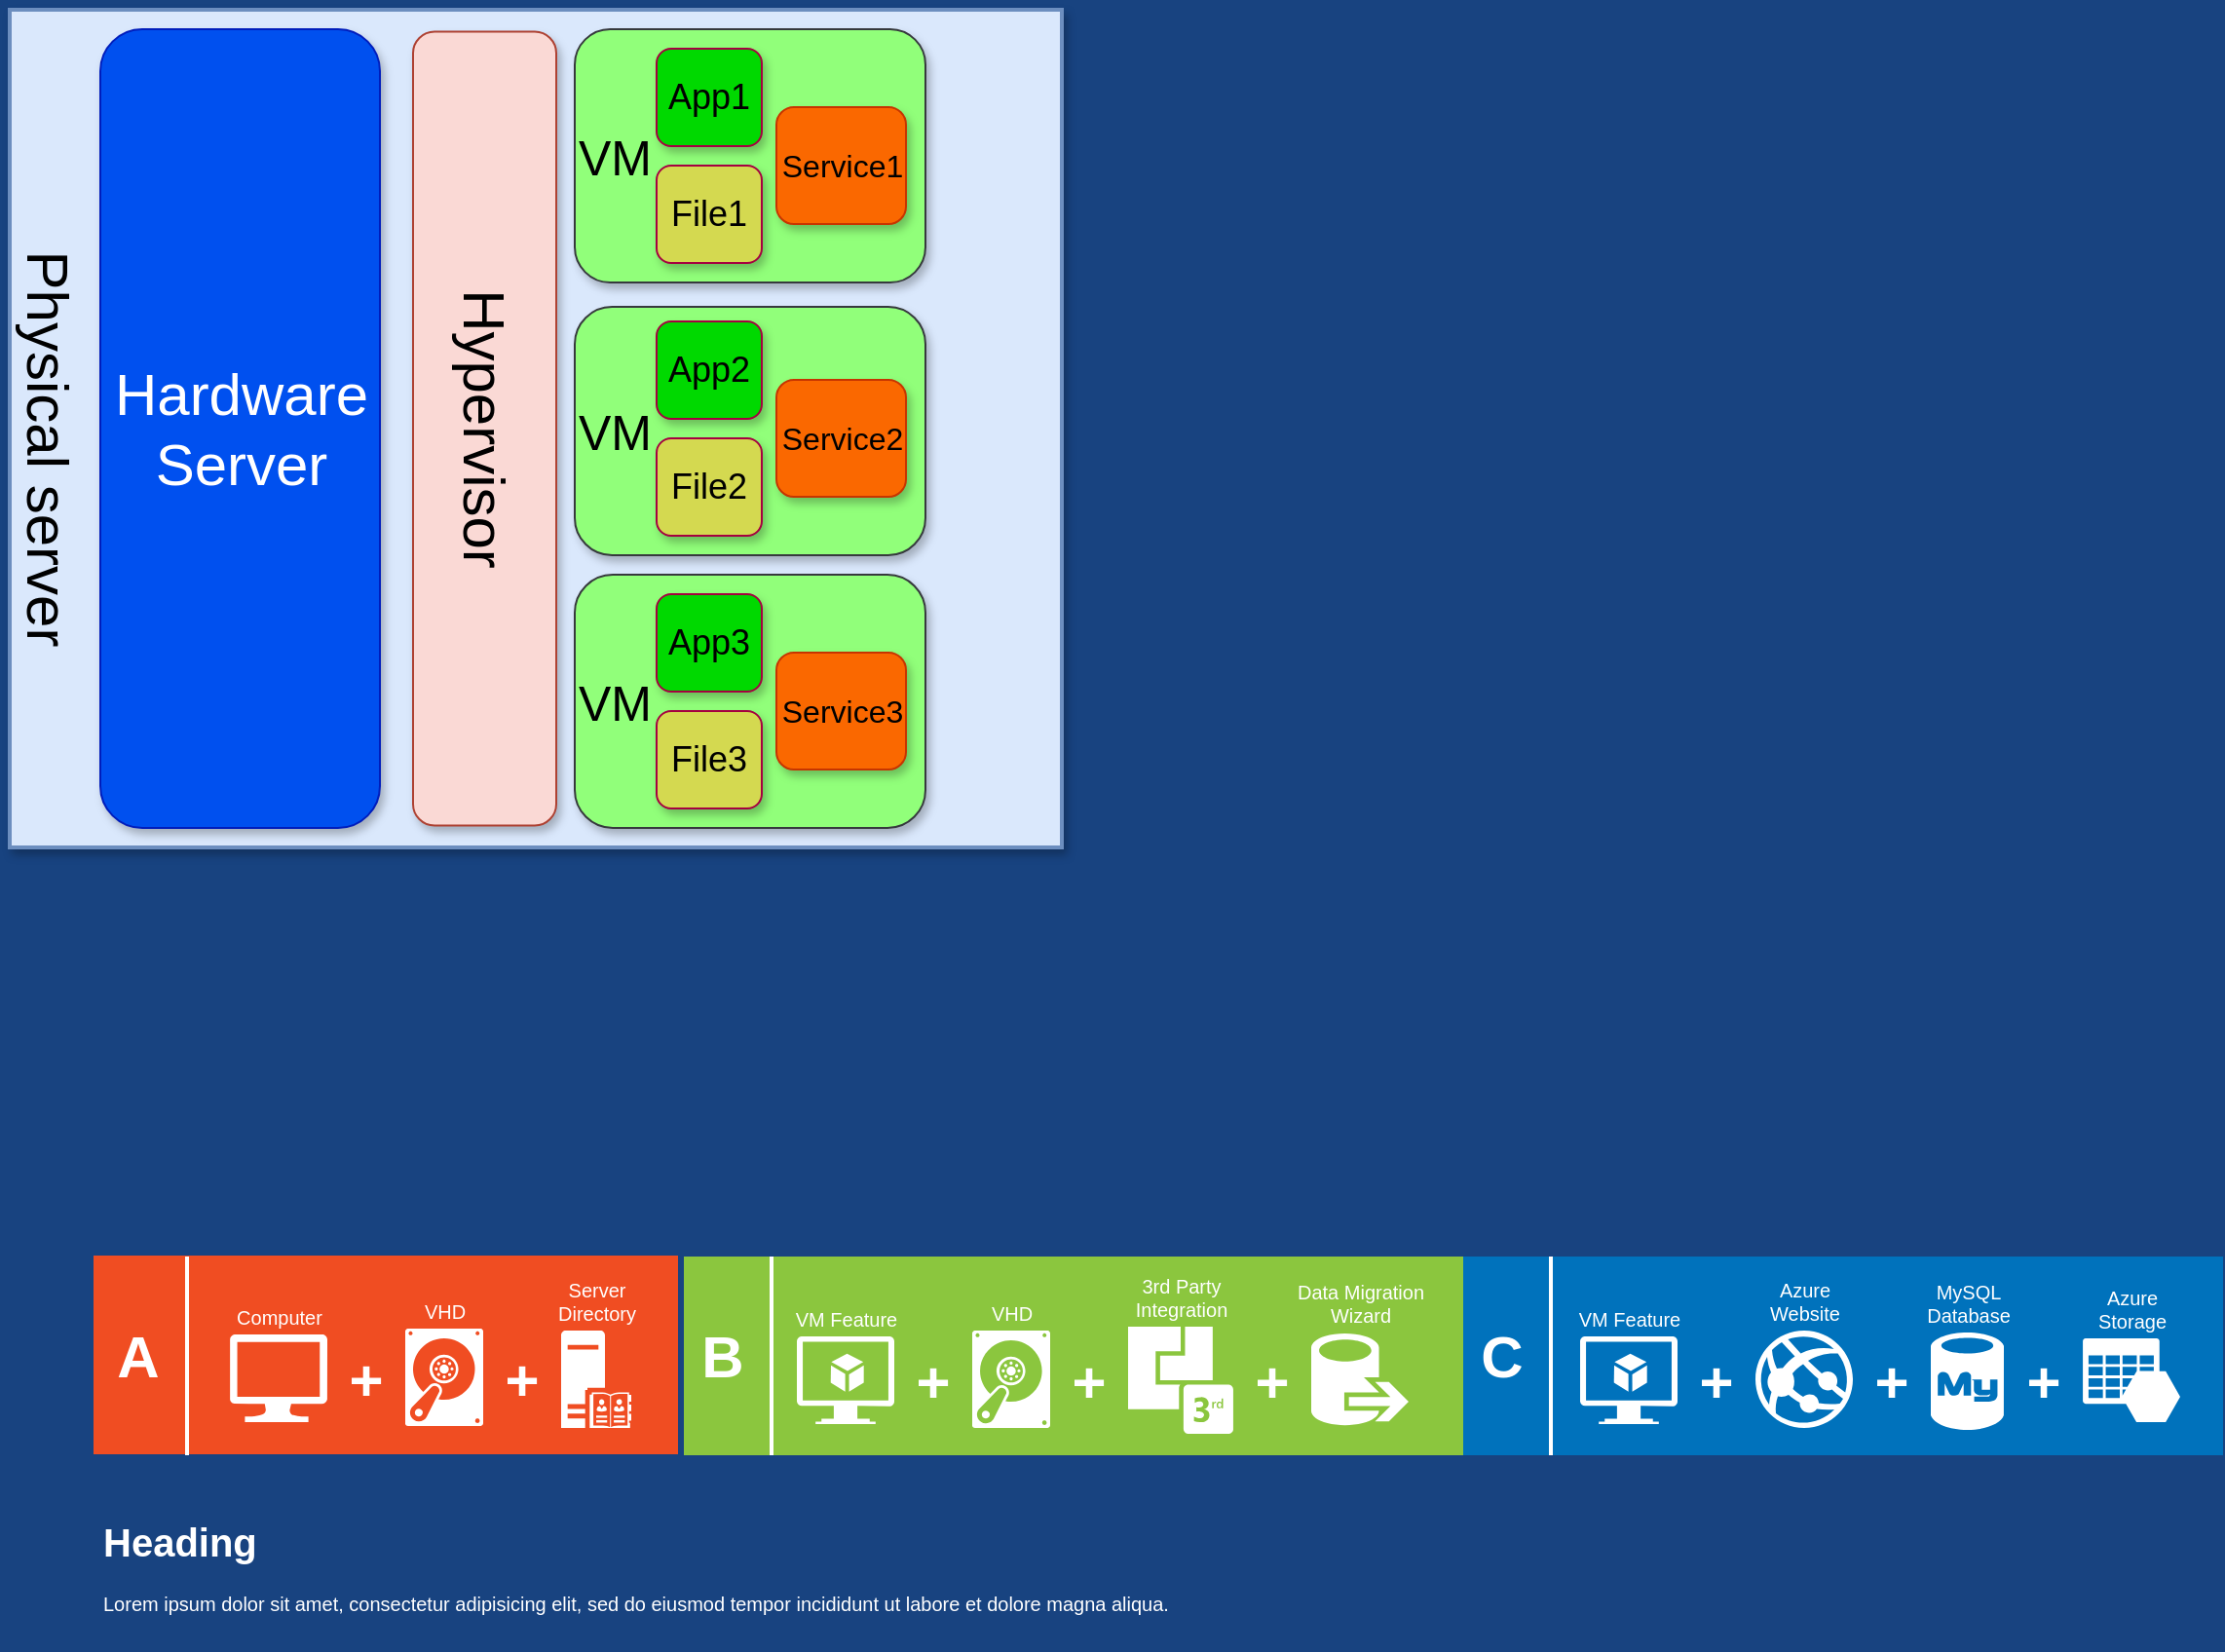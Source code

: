 <mxfile version="13.10.4" type="github">
  <diagram name="Page-1" id="7a6c530e-6e37-e111-ec74-82921da8cc10">
    <mxGraphModel dx="1380" dy="753" grid="1" gridSize="10" guides="1" tooltips="1" connect="1" arrows="1" fold="1" page="1" pageScale="1.5" pageWidth="1169" pageHeight="826" background="#184380" math="0" shadow="0">
      <root>
        <mxCell id="0" style=";html=1;" />
        <mxCell id="1" style=";html=1;" parent="0" />
        <mxCell id="23046e2b9bb16c14-71" style="edgeStyle=orthogonalEdgeStyle;html=1;startArrow=none;startFill=0;startSize=10;endArrow=none;endFill=0;endSize=10;strokeWidth=3;fontSize=11;fontColor=#FFFFFF;strokeColor=#FFFFFF;dashed=1;rounded=0;" parent="1" source="24964f25f45c63f1-4" edge="1">
          <mxGeometry relative="1" as="geometry">
            <Array as="points">
              <mxPoint x="581" y="730" />
              <mxPoint x="798" y="730" />
            </Array>
            <mxPoint x="798" y="591" as="targetPoint" />
          </mxGeometry>
        </mxCell>
        <mxCell id="23046e2b9bb16c14-70" style="edgeStyle=orthogonalEdgeStyle;html=1;startArrow=none;startFill=0;startSize=10;endArrow=none;endFill=0;endSize=10;strokeWidth=3;fontSize=11;fontColor=#FFFFFF;strokeColor=#FFFFFF;dashed=1;rounded=0;" parent="1" target="23046e2b9bb16c14-68" edge="1">
          <mxGeometry relative="1" as="geometry">
            <mxPoint x="581" y="698" as="sourcePoint" />
            <Array as="points">
              <mxPoint x="581" y="730" />
              <mxPoint x="1361" y="730" />
            </Array>
          </mxGeometry>
        </mxCell>
        <mxCell id="23046e2b9bb16c14-72" style="edgeStyle=orthogonalEdgeStyle;html=1;startArrow=none;startFill=0;startSize=10;endArrow=none;endFill=0;endSize=10;strokeWidth=3;fontSize=11;fontColor=#FFFFFF;strokeColor=#FFFFFF;dashed=1;rounded=0;" parent="1" source="23046e2b9bb16c14-63" edge="1">
          <mxGeometry relative="1" as="geometry">
            <Array as="points">
              <mxPoint x="351" y="730" />
              <mxPoint x="581" y="730" />
            </Array>
            <mxPoint x="581" y="698" as="targetPoint" />
          </mxGeometry>
        </mxCell>
        <mxCell id="23046e2b9bb16c14-84" value="" style="rounded=0;whiteSpace=wrap;html=1;shadow=0;strokeWidth=2;fillColor=#F04D22;fontSize=12;fontColor=#FFFFFF;align=center;strokeColor=none;arcSize=6;verticalAlign=top;" parent="1" vertex="1">
          <mxGeometry x="323" y="819.5" width="300" height="102" as="geometry" />
        </mxCell>
        <mxCell id="23046e2b9bb16c14-85" value="" style="rounded=0;whiteSpace=wrap;html=1;shadow=0;strokeWidth=2;fillColor=#8BC63E;fontSize=12;fontColor=#FFFFFF;align=center;strokeColor=none;arcSize=6;verticalAlign=top;" parent="1" vertex="1">
          <mxGeometry x="626" y="820" width="400" height="102" as="geometry" />
        </mxCell>
        <mxCell id="23046e2b9bb16c14-86" value="" style="rounded=0;whiteSpace=wrap;html=1;shadow=0;strokeWidth=2;fillColor=#0072BC;fontSize=12;fontColor=#FFFFFF;align=center;strokeColor=none;arcSize=3;verticalAlign=top;" parent="1" vertex="1">
          <mxGeometry x="1026" y="820" width="390" height="102" as="geometry" />
        </mxCell>
        <mxCell id="23046e2b9bb16c14-87" value="A" style="text;html=1;strokeColor=none;fillColor=none;align=center;verticalAlign=middle;whiteSpace=wrap;rounded=1;shadow=0;fontSize=30;fontColor=#FFFFFF;fontStyle=1" parent="1" vertex="1">
          <mxGeometry x="326" y="853" width="40" height="35" as="geometry" />
        </mxCell>
        <mxCell id="23046e2b9bb16c14-88" value="B" style="text;html=1;strokeColor=none;fillColor=none;align=center;verticalAlign=middle;whiteSpace=wrap;rounded=1;shadow=0;fontSize=30;fontColor=#FFFFFF;fontStyle=1" parent="1" vertex="1">
          <mxGeometry x="626" y="853" width="40" height="35" as="geometry" />
        </mxCell>
        <mxCell id="23046e2b9bb16c14-89" value="C" style="text;html=1;strokeColor=none;fillColor=none;align=center;verticalAlign=middle;whiteSpace=wrap;rounded=1;shadow=0;fontSize=30;fontColor=#FFFFFF;fontStyle=1" parent="1" vertex="1">
          <mxGeometry x="1026" y="853" width="40" height="35" as="geometry" />
        </mxCell>
        <mxCell id="23046e2b9bb16c14-90" value="Computer" style="verticalLabelPosition=top;html=1;verticalAlign=bottom;strokeColor=none;fillColor=#FFFFFF;shape=mxgraph.azure.computer;rounded=0;shadow=0;fontSize=10;fontColor=#FFFFFF;align=center;labelPosition=center;" parent="1" vertex="1">
          <mxGeometry x="393" y="860" width="50" height="45" as="geometry" />
        </mxCell>
        <mxCell id="23046e2b9bb16c14-91" value="VHD" style="shadow=0;html=1;strokeColor=none;fillColor=#FFFFFF;labelPosition=center;verticalLabelPosition=top;verticalAlign=bottom;shape=mxgraph.azure.vhd;rounded=0;fontSize=10;fontColor=#FFFFFF;align=center;" parent="1" vertex="1">
          <mxGeometry x="483" y="857" width="40" height="50" as="geometry" />
        </mxCell>
        <mxCell id="23046e2b9bb16c14-92" value="+" style="text;html=1;strokeColor=none;fillColor=none;align=center;verticalAlign=middle;whiteSpace=wrap;rounded=1;shadow=0;fontSize=30;fontColor=#FFFFFF;fontStyle=1" parent="1" vertex="1">
          <mxGeometry x="443" y="865" width="40" height="35" as="geometry" />
        </mxCell>
        <mxCell id="23046e2b9bb16c14-93" value="+" style="text;html=1;strokeColor=none;fillColor=none;align=center;verticalAlign=middle;whiteSpace=wrap;rounded=1;shadow=0;fontSize=30;fontColor=#FFFFFF;fontStyle=1" parent="1" vertex="1">
          <mxGeometry x="523" y="865" width="40" height="35" as="geometry" />
        </mxCell>
        <mxCell id="23046e2b9bb16c14-94" value="Server&lt;div&gt;Directory&lt;/div&gt;" style="shadow=0;html=1;strokeColor=none;shape=mxgraph.mscae.enterprise.server_directory;fillColor=#FFFFFF;rounded=0;fontSize=10;fontColor=#FFFFFF;align=center;verticalAlign=bottom;labelPosition=center;verticalLabelPosition=top;" parent="1" vertex="1">
          <mxGeometry x="563" y="858" width="36" height="50" as="geometry" />
        </mxCell>
        <mxCell id="23046e2b9bb16c14-95" value="VM Feature" style="shadow=0;html=1;strokeColor=none;fillColor=#FFFFFF;labelPosition=center;verticalLabelPosition=top;verticalAlign=bottom;shape=mxgraph.azure.virtual_machine_feature;rounded=0;fontSize=10;fontColor=#FFFFFF;align=center;" parent="1" vertex="1">
          <mxGeometry x="684" y="861" width="50" height="45" as="geometry" />
        </mxCell>
        <mxCell id="23046e2b9bb16c14-96" value="+" style="text;html=1;strokeColor=none;fillColor=none;align=center;verticalAlign=middle;whiteSpace=wrap;rounded=1;shadow=0;fontSize=30;fontColor=#FFFFFF;fontStyle=1" parent="1" vertex="1">
          <mxGeometry x="734" y="866" width="40" height="35" as="geometry" />
        </mxCell>
        <mxCell id="23046e2b9bb16c14-97" value="VHD" style="shadow=0;html=1;strokeColor=none;fillColor=#FFFFFF;labelPosition=center;verticalLabelPosition=top;verticalAlign=bottom;shape=mxgraph.azure.vhd;rounded=0;fontSize=10;fontColor=#FFFFFF;align=center;" parent="1" vertex="1">
          <mxGeometry x="774" y="858" width="40" height="50" as="geometry" />
        </mxCell>
        <mxCell id="23046e2b9bb16c14-98" value="3rd Party&lt;div&gt;Integration&lt;/div&gt;" style="shadow=0;html=1;strokeColor=none;fillColor=#FFFFFF;labelPosition=center;verticalLabelPosition=top;verticalAlign=bottom;shape=mxgraph.office.communications.3rd_party_integration;rounded=0;fontSize=10;fontColor=#FFFFFF;align=center;" parent="1" vertex="1">
          <mxGeometry x="854" y="856" width="54" height="55" as="geometry" />
        </mxCell>
        <mxCell id="23046e2b9bb16c14-99" value="+" style="text;html=1;strokeColor=none;fillColor=none;align=center;verticalAlign=middle;whiteSpace=wrap;rounded=1;shadow=0;fontSize=30;fontColor=#FFFFFF;fontStyle=1" parent="1" vertex="1">
          <mxGeometry x="814" y="866" width="40" height="35" as="geometry" />
        </mxCell>
        <mxCell id="23046e2b9bb16c14-100" value="+" style="text;html=1;strokeColor=none;fillColor=none;align=center;verticalAlign=middle;whiteSpace=wrap;rounded=1;shadow=0;fontSize=30;fontColor=#FFFFFF;fontStyle=1" parent="1" vertex="1">
          <mxGeometry x="908" y="866" width="40" height="35" as="geometry" />
        </mxCell>
        <mxCell id="23046e2b9bb16c14-101" value="Data Migration&lt;div&gt;Wizard&lt;/div&gt;" style="shadow=0;html=1;strokeColor=none;shape=mxgraph.mscae.intune.data_migration_wizard;fillColor=#FFFFFF;rounded=0;fontSize=10;fontColor=#FFFFFF;align=center;verticalAlign=bottom;labelPosition=center;verticalLabelPosition=top;" parent="1" vertex="1">
          <mxGeometry x="948" y="859" width="50" height="48" as="geometry" />
        </mxCell>
        <mxCell id="23046e2b9bb16c14-102" value="VM Feature" style="shadow=0;html=1;strokeColor=none;fillColor=#FFFFFF;labelPosition=center;verticalLabelPosition=top;verticalAlign=bottom;shape=mxgraph.azure.virtual_machine_feature;rounded=0;fontSize=10;fontColor=#FFFFFF;align=center;" parent="1" vertex="1">
          <mxGeometry x="1086" y="861" width="50" height="45" as="geometry" />
        </mxCell>
        <mxCell id="23046e2b9bb16c14-103" value="" style="line;strokeWidth=2;direction=south;html=1;rounded=0;shadow=0;fillColor=none;fontSize=30;fontColor=#FFFFFF;align=center;strokeColor=#FFFFFF;" parent="1" vertex="1">
          <mxGeometry x="366" y="820" width="10" height="102" as="geometry" />
        </mxCell>
        <mxCell id="23046e2b9bb16c14-104" value="" style="line;strokeWidth=2;direction=south;html=1;rounded=0;shadow=0;fillColor=none;fontSize=30;fontColor=#FFFFFF;align=center;strokeColor=#FFFFFF;" parent="1" vertex="1">
          <mxGeometry x="666" y="820" width="10" height="102" as="geometry" />
        </mxCell>
        <mxCell id="23046e2b9bb16c14-105" value="" style="line;strokeWidth=2;direction=south;html=1;rounded=0;shadow=0;fillColor=none;fontSize=30;fontColor=#FFFFFF;align=center;strokeColor=#FFFFFF;" parent="1" vertex="1">
          <mxGeometry x="1066" y="820" width="10" height="102" as="geometry" />
        </mxCell>
        <mxCell id="23046e2b9bb16c14-106" value="+" style="text;html=1;strokeColor=none;fillColor=none;align=center;verticalAlign=middle;whiteSpace=wrap;rounded=1;shadow=0;fontSize=30;fontColor=#FFFFFF;fontStyle=1" parent="1" vertex="1">
          <mxGeometry x="1136" y="866" width="40" height="35" as="geometry" />
        </mxCell>
        <mxCell id="23046e2b9bb16c14-107" value="Azure&lt;div&gt;Website&lt;/div&gt;" style="verticalLabelPosition=top;html=1;verticalAlign=bottom;strokeColor=none;fillColor=#FFFFFF;shape=mxgraph.azure.azure_website;rounded=0;shadow=0;fontSize=10;fontColor=#FFFFFF;align=center;labelPosition=center;" parent="1" vertex="1">
          <mxGeometry x="1176" y="858" width="50" height="50" as="geometry" />
        </mxCell>
        <mxCell id="23046e2b9bb16c14-108" value="+" style="text;html=1;strokeColor=none;fillColor=none;align=center;verticalAlign=middle;whiteSpace=wrap;rounded=1;shadow=0;fontSize=30;fontColor=#FFFFFF;fontStyle=1" parent="1" vertex="1">
          <mxGeometry x="1226" y="866" width="40" height="35" as="geometry" />
        </mxCell>
        <mxCell id="23046e2b9bb16c14-109" value="MySQL&lt;div&gt;Database&lt;/div&gt;" style="verticalLabelPosition=top;html=1;verticalAlign=bottom;strokeColor=none;fillColor=#FFFFFF;shape=mxgraph.azure.mysql_database;rounded=0;shadow=0;fontSize=10;fontColor=#FFFFFF;align=center;labelPosition=center;" parent="1" vertex="1">
          <mxGeometry x="1266" y="859" width="37.5" height="50" as="geometry" />
        </mxCell>
        <mxCell id="23046e2b9bb16c14-110" value="+" style="text;html=1;strokeColor=none;fillColor=none;align=center;verticalAlign=middle;whiteSpace=wrap;rounded=1;shadow=0;fontSize=30;fontColor=#FFFFFF;fontStyle=1" parent="1" vertex="1">
          <mxGeometry x="1304" y="866" width="40" height="35" as="geometry" />
        </mxCell>
        <mxCell id="23046e2b9bb16c14-111" value="Azure&lt;div&gt;Storage&lt;/div&gt;" style="shadow=0;html=1;strokeColor=none;labelPosition=center;verticalLabelPosition=top;verticalAlign=bottom;shape=mxgraph.mscae.cloud.azure_storage;fillColor=#FFFFFF;rounded=0;fontSize=10;fontColor=#FFFFFF;align=center;" parent="1" vertex="1">
          <mxGeometry x="1344" y="862" width="50" height="43" as="geometry" />
        </mxCell>
        <mxCell id="23046e2b9bb16c14-115" value="&lt;h1&gt;Heading&lt;/h1&gt;&lt;p&gt;Lorem ipsum dolor sit amet, consectetur adipisicing elit, sed do eiusmod tempor incididunt ut labore et dolore magna aliqua.&lt;/p&gt;" style="text;html=1;strokeColor=none;fillColor=none;spacing=5;spacingTop=-20;whiteSpace=wrap;overflow=hidden;rounded=0;shadow=0;fontSize=10;fontColor=#FFFFFF;align=left;" parent="1" vertex="1">
          <mxGeometry x="323" y="952" width="1041" height="70" as="geometry" />
        </mxCell>
        <mxCell id="0RZHIqCVHEWBpxUJ2ab8-1" value="" style="rounded=0;whiteSpace=wrap;html=1;shadow=1;strokeWidth=2;fillColor=#dae8fc;fontSize=12;align=center;strokeColor=#6c8ebf;arcSize=6;verticalAlign=top;" vertex="1" parent="1">
          <mxGeometry x="280" y="180" width="540" height="430" as="geometry" />
        </mxCell>
        <mxCell id="0RZHIqCVHEWBpxUJ2ab8-2" value="&lt;span style=&quot;font-size: 30px&quot;&gt;Physical server&lt;/span&gt;" style="text;html=1;resizable=0;autosize=1;align=center;verticalAlign=middle;points=[];fillColor=none;strokeColor=none;rounded=0;rotation=90;" vertex="1" parent="1">
          <mxGeometry x="190" y="390" width="220" height="30" as="geometry" />
        </mxCell>
        <mxCell id="0RZHIqCVHEWBpxUJ2ab8-5" value="&lt;font&gt;&lt;font style=&quot;font-size: 30px&quot;&gt;Hardware&lt;br&gt;Server&lt;/font&gt;&lt;br&gt;&lt;/font&gt;" style="whiteSpace=wrap;html=1;shadow=1;fontColor=#ffffff;strokeColor=#001DBC;fillColor=#0050ef;rounded=1;rotation=0;" vertex="1" parent="1">
          <mxGeometry x="326.5" y="190" width="143.5" height="410" as="geometry" />
        </mxCell>
        <mxCell id="0RZHIqCVHEWBpxUJ2ab8-6" value="&lt;font style=&quot;font-size: 30px&quot;&gt;Hypervisor&lt;/font&gt;" style="whiteSpace=wrap;html=1;rounded=1;shadow=1;fillColor=#fad9d5;strokeColor=#ae4132;rotation=90;" vertex="1" parent="1">
          <mxGeometry x="320" y="358.25" width="407.5" height="73.5" as="geometry" />
        </mxCell>
        <mxCell id="0RZHIqCVHEWBpxUJ2ab8-10" value="&lt;font style=&quot;font-size: 25px&quot;&gt;VM&lt;/font&gt;" style="whiteSpace=wrap;html=1;rounded=1;shadow=1;strokeColor=#36393d;fillColor=#91FF7A;align=left;arcSize=14;" vertex="1" parent="1">
          <mxGeometry x="570" y="190" width="180" height="130" as="geometry" />
        </mxCell>
        <mxCell id="0RZHIqCVHEWBpxUJ2ab8-12" value="&lt;font style=&quot;font-size: 25px&quot;&gt;VM&lt;/font&gt;" style="whiteSpace=wrap;html=1;rounded=1;shadow=1;strokeColor=#36393d;fillColor=#91FF7A;align=left;" vertex="1" parent="1">
          <mxGeometry x="570" y="332.5" width="180" height="127.5" as="geometry" />
        </mxCell>
        <mxCell id="0RZHIqCVHEWBpxUJ2ab8-15" value="&lt;font style=&quot;font-size: 25px&quot;&gt;VM&lt;/font&gt;" style="whiteSpace=wrap;html=1;rounded=1;shadow=1;strokeColor=#36393d;fillColor=#91FF7A;align=left;" vertex="1" parent="1">
          <mxGeometry x="570" y="470" width="180" height="130" as="geometry" />
        </mxCell>
        <mxCell id="0RZHIqCVHEWBpxUJ2ab8-16" value="&lt;font style=&quot;font-size: 18px&quot; color=&quot;#000000&quot;&gt;App1&lt;/font&gt;" style="whiteSpace=wrap;html=1;rounded=1;shadow=1;strokeColor=#A50040;fontColor=#ffffff;fillColor=#00D900;" vertex="1" parent="1">
          <mxGeometry x="612" y="200" width="54" height="50" as="geometry" />
        </mxCell>
        <mxCell id="0RZHIqCVHEWBpxUJ2ab8-17" value="&lt;font style=&quot;font-size: 18px&quot;&gt;&lt;font color=&quot;#000000&quot;&gt;File1&lt;/font&gt;&lt;br&gt;&lt;/font&gt;" style="whiteSpace=wrap;html=1;rounded=1;shadow=1;strokeColor=#A50040;fontColor=#ffffff;fillColor=#D4D950;" vertex="1" parent="1">
          <mxGeometry x="612" y="260" width="54" height="50" as="geometry" />
        </mxCell>
        <mxCell id="0RZHIqCVHEWBpxUJ2ab8-18" value="&lt;font&gt;&lt;font style=&quot;font-size: 16px&quot; color=&quot;#000000&quot;&gt;Service1&lt;/font&gt;&lt;br&gt;&lt;/font&gt;" style="whiteSpace=wrap;html=1;rounded=1;shadow=1;strokeColor=#C73500;fontColor=#ffffff;fillColor=#fa6800;" vertex="1" parent="1">
          <mxGeometry x="673.5" y="230" width="66.5" height="60" as="geometry" />
        </mxCell>
        <mxCell id="0RZHIqCVHEWBpxUJ2ab8-19" value="&lt;font color=&quot;#000000&quot;&gt;&lt;span style=&quot;font-size: 18px&quot;&gt;App2&lt;/span&gt;&lt;/font&gt;" style="whiteSpace=wrap;html=1;rounded=1;shadow=1;strokeColor=#A50040;fontColor=#ffffff;fillColor=#00D900;" vertex="1" parent="1">
          <mxGeometry x="612" y="340" width="54" height="50" as="geometry" />
        </mxCell>
        <mxCell id="0RZHIqCVHEWBpxUJ2ab8-20" value="&lt;font style=&quot;font-size: 18px&quot;&gt;&lt;font color=&quot;#000000&quot;&gt;File2&lt;/font&gt;&lt;br&gt;&lt;/font&gt;" style="whiteSpace=wrap;html=1;rounded=1;shadow=1;strokeColor=#A50040;fontColor=#ffffff;fillColor=#D4D950;" vertex="1" parent="1">
          <mxGeometry x="612" y="400" width="54" height="50" as="geometry" />
        </mxCell>
        <mxCell id="0RZHIqCVHEWBpxUJ2ab8-21" value="&lt;font&gt;&lt;font color=&quot;#000000&quot;&gt;&lt;span style=&quot;font-size: 16px&quot;&gt;Service2&lt;/span&gt;&lt;/font&gt;&lt;br&gt;&lt;/font&gt;" style="whiteSpace=wrap;html=1;rounded=1;shadow=1;strokeColor=#C73500;fontColor=#ffffff;fillColor=#fa6800;" vertex="1" parent="1">
          <mxGeometry x="673.5" y="370" width="66.5" height="60" as="geometry" />
        </mxCell>
        <mxCell id="0RZHIqCVHEWBpxUJ2ab8-22" value="&lt;font color=&quot;#000000&quot;&gt;&lt;span style=&quot;font-size: 18px&quot;&gt;App3&lt;/span&gt;&lt;/font&gt;" style="whiteSpace=wrap;html=1;rounded=1;shadow=1;strokeColor=#A50040;fontColor=#ffffff;fillColor=#00D900;" vertex="1" parent="1">
          <mxGeometry x="612" y="480" width="54" height="50" as="geometry" />
        </mxCell>
        <mxCell id="0RZHIqCVHEWBpxUJ2ab8-23" value="&lt;font style=&quot;font-size: 18px&quot;&gt;&lt;font color=&quot;#000000&quot;&gt;File3&lt;/font&gt;&lt;br&gt;&lt;/font&gt;" style="whiteSpace=wrap;html=1;rounded=1;shadow=1;strokeColor=#A50040;fontColor=#ffffff;fillColor=#D4D950;" vertex="1" parent="1">
          <mxGeometry x="612" y="540" width="54" height="50" as="geometry" />
        </mxCell>
        <mxCell id="0RZHIqCVHEWBpxUJ2ab8-24" value="&lt;font&gt;&lt;font color=&quot;#000000&quot;&gt;&lt;span style=&quot;font-size: 16px&quot;&gt;Service3&lt;/span&gt;&lt;/font&gt;&lt;br&gt;&lt;/font&gt;" style="whiteSpace=wrap;html=1;rounded=1;shadow=1;strokeColor=#C73500;fontColor=#ffffff;fillColor=#fa6800;" vertex="1" parent="1">
          <mxGeometry x="673.5" y="510" width="66.5" height="60" as="geometry" />
        </mxCell>
      </root>
    </mxGraphModel>
  </diagram>
</mxfile>
